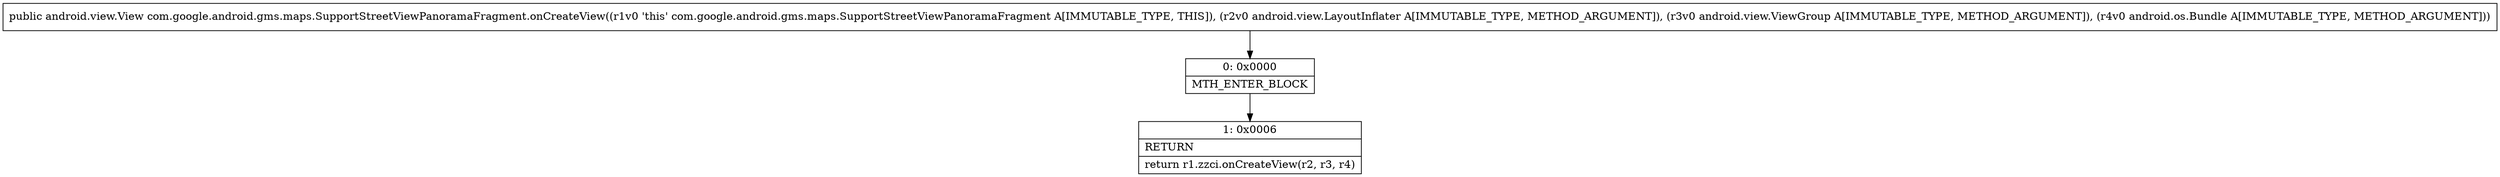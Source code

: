 digraph "CFG forcom.google.android.gms.maps.SupportStreetViewPanoramaFragment.onCreateView(Landroid\/view\/LayoutInflater;Landroid\/view\/ViewGroup;Landroid\/os\/Bundle;)Landroid\/view\/View;" {
Node_0 [shape=record,label="{0\:\ 0x0000|MTH_ENTER_BLOCK\l}"];
Node_1 [shape=record,label="{1\:\ 0x0006|RETURN\l|return r1.zzci.onCreateView(r2, r3, r4)\l}"];
MethodNode[shape=record,label="{public android.view.View com.google.android.gms.maps.SupportStreetViewPanoramaFragment.onCreateView((r1v0 'this' com.google.android.gms.maps.SupportStreetViewPanoramaFragment A[IMMUTABLE_TYPE, THIS]), (r2v0 android.view.LayoutInflater A[IMMUTABLE_TYPE, METHOD_ARGUMENT]), (r3v0 android.view.ViewGroup A[IMMUTABLE_TYPE, METHOD_ARGUMENT]), (r4v0 android.os.Bundle A[IMMUTABLE_TYPE, METHOD_ARGUMENT])) }"];
MethodNode -> Node_0;
Node_0 -> Node_1;
}

